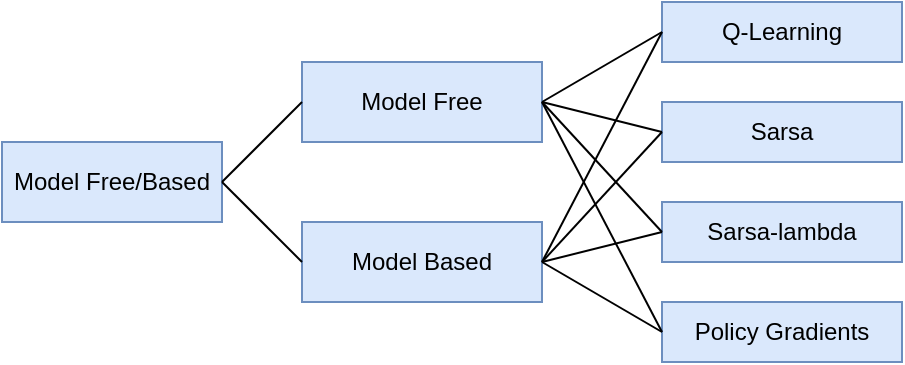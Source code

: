 <mxfile version="11.0.7" type="github"><diagram id="0EstLyKW_XJAsGfT83gA" name="Page-1"><mxGraphModel dx="785" dy="497" grid="1" gridSize="10" guides="1" tooltips="1" connect="1" arrows="1" fold="1" page="1" pageScale="1" pageWidth="827" pageHeight="1169" math="0" shadow="0"><root><mxCell id="0"/><mxCell id="1" parent="0"/><mxCell id="TVZAWJN3IK5VadyYaU1_-2" value="Model Free/Based" style="rounded=0;whiteSpace=wrap;html=1;fillColor=#dae8fc;strokeColor=#6c8ebf;" vertex="1" parent="1"><mxGeometry x="125" y="210" width="110" height="40" as="geometry"/></mxCell><mxCell id="TVZAWJN3IK5VadyYaU1_-3" value="Model Free" style="rounded=0;whiteSpace=wrap;html=1;fillColor=#dae8fc;strokeColor=#6c8ebf;" vertex="1" parent="1"><mxGeometry x="275" y="170" width="120" height="40" as="geometry"/></mxCell><mxCell id="TVZAWJN3IK5VadyYaU1_-4" value="Model Based" style="rounded=0;whiteSpace=wrap;html=1;fillColor=#dae8fc;strokeColor=#6c8ebf;" vertex="1" parent="1"><mxGeometry x="275" y="250" width="120" height="40" as="geometry"/></mxCell><mxCell id="TVZAWJN3IK5VadyYaU1_-5" value="Q-Learning" style="rounded=0;whiteSpace=wrap;html=1;fillColor=#dae8fc;strokeColor=#6c8ebf;" vertex="1" parent="1"><mxGeometry x="455" y="140" width="120" height="30" as="geometry"/></mxCell><mxCell id="TVZAWJN3IK5VadyYaU1_-6" value="Sarsa" style="rounded=0;whiteSpace=wrap;html=1;fillColor=#dae8fc;strokeColor=#6c8ebf;" vertex="1" parent="1"><mxGeometry x="455" y="190" width="120" height="30" as="geometry"/></mxCell><mxCell id="TVZAWJN3IK5VadyYaU1_-7" value="Sarsa-lambda" style="rounded=0;whiteSpace=wrap;html=1;fillColor=#dae8fc;strokeColor=#6c8ebf;" vertex="1" parent="1"><mxGeometry x="455" y="240" width="120" height="30" as="geometry"/></mxCell><mxCell id="TVZAWJN3IK5VadyYaU1_-8" value="Policy Gradients" style="rounded=0;whiteSpace=wrap;html=1;fillColor=#dae8fc;strokeColor=#6c8ebf;" vertex="1" parent="1"><mxGeometry x="455" y="290" width="120" height="30" as="geometry"/></mxCell><mxCell id="TVZAWJN3IK5VadyYaU1_-12" value="" style="endArrow=none;html=1;entryX=0;entryY=0.5;entryDx=0;entryDy=0;exitX=1;exitY=0.5;exitDx=0;exitDy=0;" edge="1" parent="1" source="TVZAWJN3IK5VadyYaU1_-3" target="TVZAWJN3IK5VadyYaU1_-5"><mxGeometry width="50" height="50" relative="1" as="geometry"><mxPoint x="115" y="440" as="sourcePoint"/><mxPoint x="165" y="390" as="targetPoint"/></mxGeometry></mxCell><mxCell id="TVZAWJN3IK5VadyYaU1_-13" value="" style="endArrow=none;html=1;entryX=0;entryY=0.5;entryDx=0;entryDy=0;" edge="1" parent="1" target="TVZAWJN3IK5VadyYaU1_-6"><mxGeometry width="50" height="50" relative="1" as="geometry"><mxPoint x="395" y="190" as="sourcePoint"/><mxPoint x="455" y="127.5" as="targetPoint"/></mxGeometry></mxCell><mxCell id="TVZAWJN3IK5VadyYaU1_-14" value="" style="endArrow=none;html=1;entryX=0;entryY=0.5;entryDx=0;entryDy=0;" edge="1" parent="1" target="TVZAWJN3IK5VadyYaU1_-7"><mxGeometry width="50" height="50" relative="1" as="geometry"><mxPoint x="395" y="190" as="sourcePoint"/><mxPoint x="455" y="175" as="targetPoint"/></mxGeometry></mxCell><mxCell id="TVZAWJN3IK5VadyYaU1_-15" value="" style="endArrow=none;html=1;entryX=0;entryY=0.5;entryDx=0;entryDy=0;exitX=1;exitY=0.5;exitDx=0;exitDy=0;" edge="1" parent="1" source="TVZAWJN3IK5VadyYaU1_-3" target="TVZAWJN3IK5VadyYaU1_-8"><mxGeometry width="50" height="50" relative="1" as="geometry"><mxPoint x="395" y="260" as="sourcePoint"/><mxPoint x="455" y="225" as="targetPoint"/></mxGeometry></mxCell><mxCell id="TVZAWJN3IK5VadyYaU1_-30" value="" style="endArrow=none;html=1;entryX=0;entryY=0.5;entryDx=0;entryDy=0;exitX=1;exitY=0.5;exitDx=0;exitDy=0;" edge="1" parent="1" target="TVZAWJN3IK5VadyYaU1_-5" source="TVZAWJN3IK5VadyYaU1_-4"><mxGeometry width="50" height="50" relative="1" as="geometry"><mxPoint x="405" y="390" as="sourcePoint"/><mxPoint x="175" y="590" as="targetPoint"/></mxGeometry></mxCell><mxCell id="TVZAWJN3IK5VadyYaU1_-31" value="" style="endArrow=none;html=1;entryX=0;entryY=0.5;entryDx=0;entryDy=0;exitX=1;exitY=0.5;exitDx=0;exitDy=0;" edge="1" parent="1" target="TVZAWJN3IK5VadyYaU1_-6" source="TVZAWJN3IK5VadyYaU1_-4"><mxGeometry width="50" height="50" relative="1" as="geometry"><mxPoint x="405" y="390" as="sourcePoint"/><mxPoint x="465" y="327.5" as="targetPoint"/></mxGeometry></mxCell><mxCell id="TVZAWJN3IK5VadyYaU1_-32" value="" style="endArrow=none;html=1;entryX=0;entryY=0.5;entryDx=0;entryDy=0;exitX=1;exitY=0.5;exitDx=0;exitDy=0;" edge="1" parent="1" target="TVZAWJN3IK5VadyYaU1_-7" source="TVZAWJN3IK5VadyYaU1_-4"><mxGeometry width="50" height="50" relative="1" as="geometry"><mxPoint x="405" y="390" as="sourcePoint"/><mxPoint x="465" y="375" as="targetPoint"/></mxGeometry></mxCell><mxCell id="TVZAWJN3IK5VadyYaU1_-33" value="" style="endArrow=none;html=1;entryX=0;entryY=0.5;entryDx=0;entryDy=0;exitX=1;exitY=0.5;exitDx=0;exitDy=0;" edge="1" parent="1" target="TVZAWJN3IK5VadyYaU1_-8" source="TVZAWJN3IK5VadyYaU1_-4"><mxGeometry width="50" height="50" relative="1" as="geometry"><mxPoint x="405" y="390" as="sourcePoint"/><mxPoint x="465" y="425" as="targetPoint"/></mxGeometry></mxCell><mxCell id="TVZAWJN3IK5VadyYaU1_-34" value="" style="endArrow=none;html=1;entryX=0;entryY=0.5;entryDx=0;entryDy=0;exitX=1;exitY=0.5;exitDx=0;exitDy=0;" edge="1" parent="1" source="TVZAWJN3IK5VadyYaU1_-2" target="TVZAWJN3IK5VadyYaU1_-3"><mxGeometry width="50" height="50" relative="1" as="geometry"><mxPoint x="225" y="170" as="sourcePoint"/><mxPoint x="285" y="55" as="targetPoint"/></mxGeometry></mxCell><mxCell id="TVZAWJN3IK5VadyYaU1_-36" value="" style="endArrow=none;html=1;entryX=0;entryY=0.5;entryDx=0;entryDy=0;exitX=1;exitY=0.5;exitDx=0;exitDy=0;" edge="1" parent="1" source="TVZAWJN3IK5VadyYaU1_-2"><mxGeometry width="50" height="50" relative="1" as="geometry"><mxPoint x="235" y="310" as="sourcePoint"/><mxPoint x="275" y="270" as="targetPoint"/></mxGeometry></mxCell></root></mxGraphModel></diagram></mxfile>